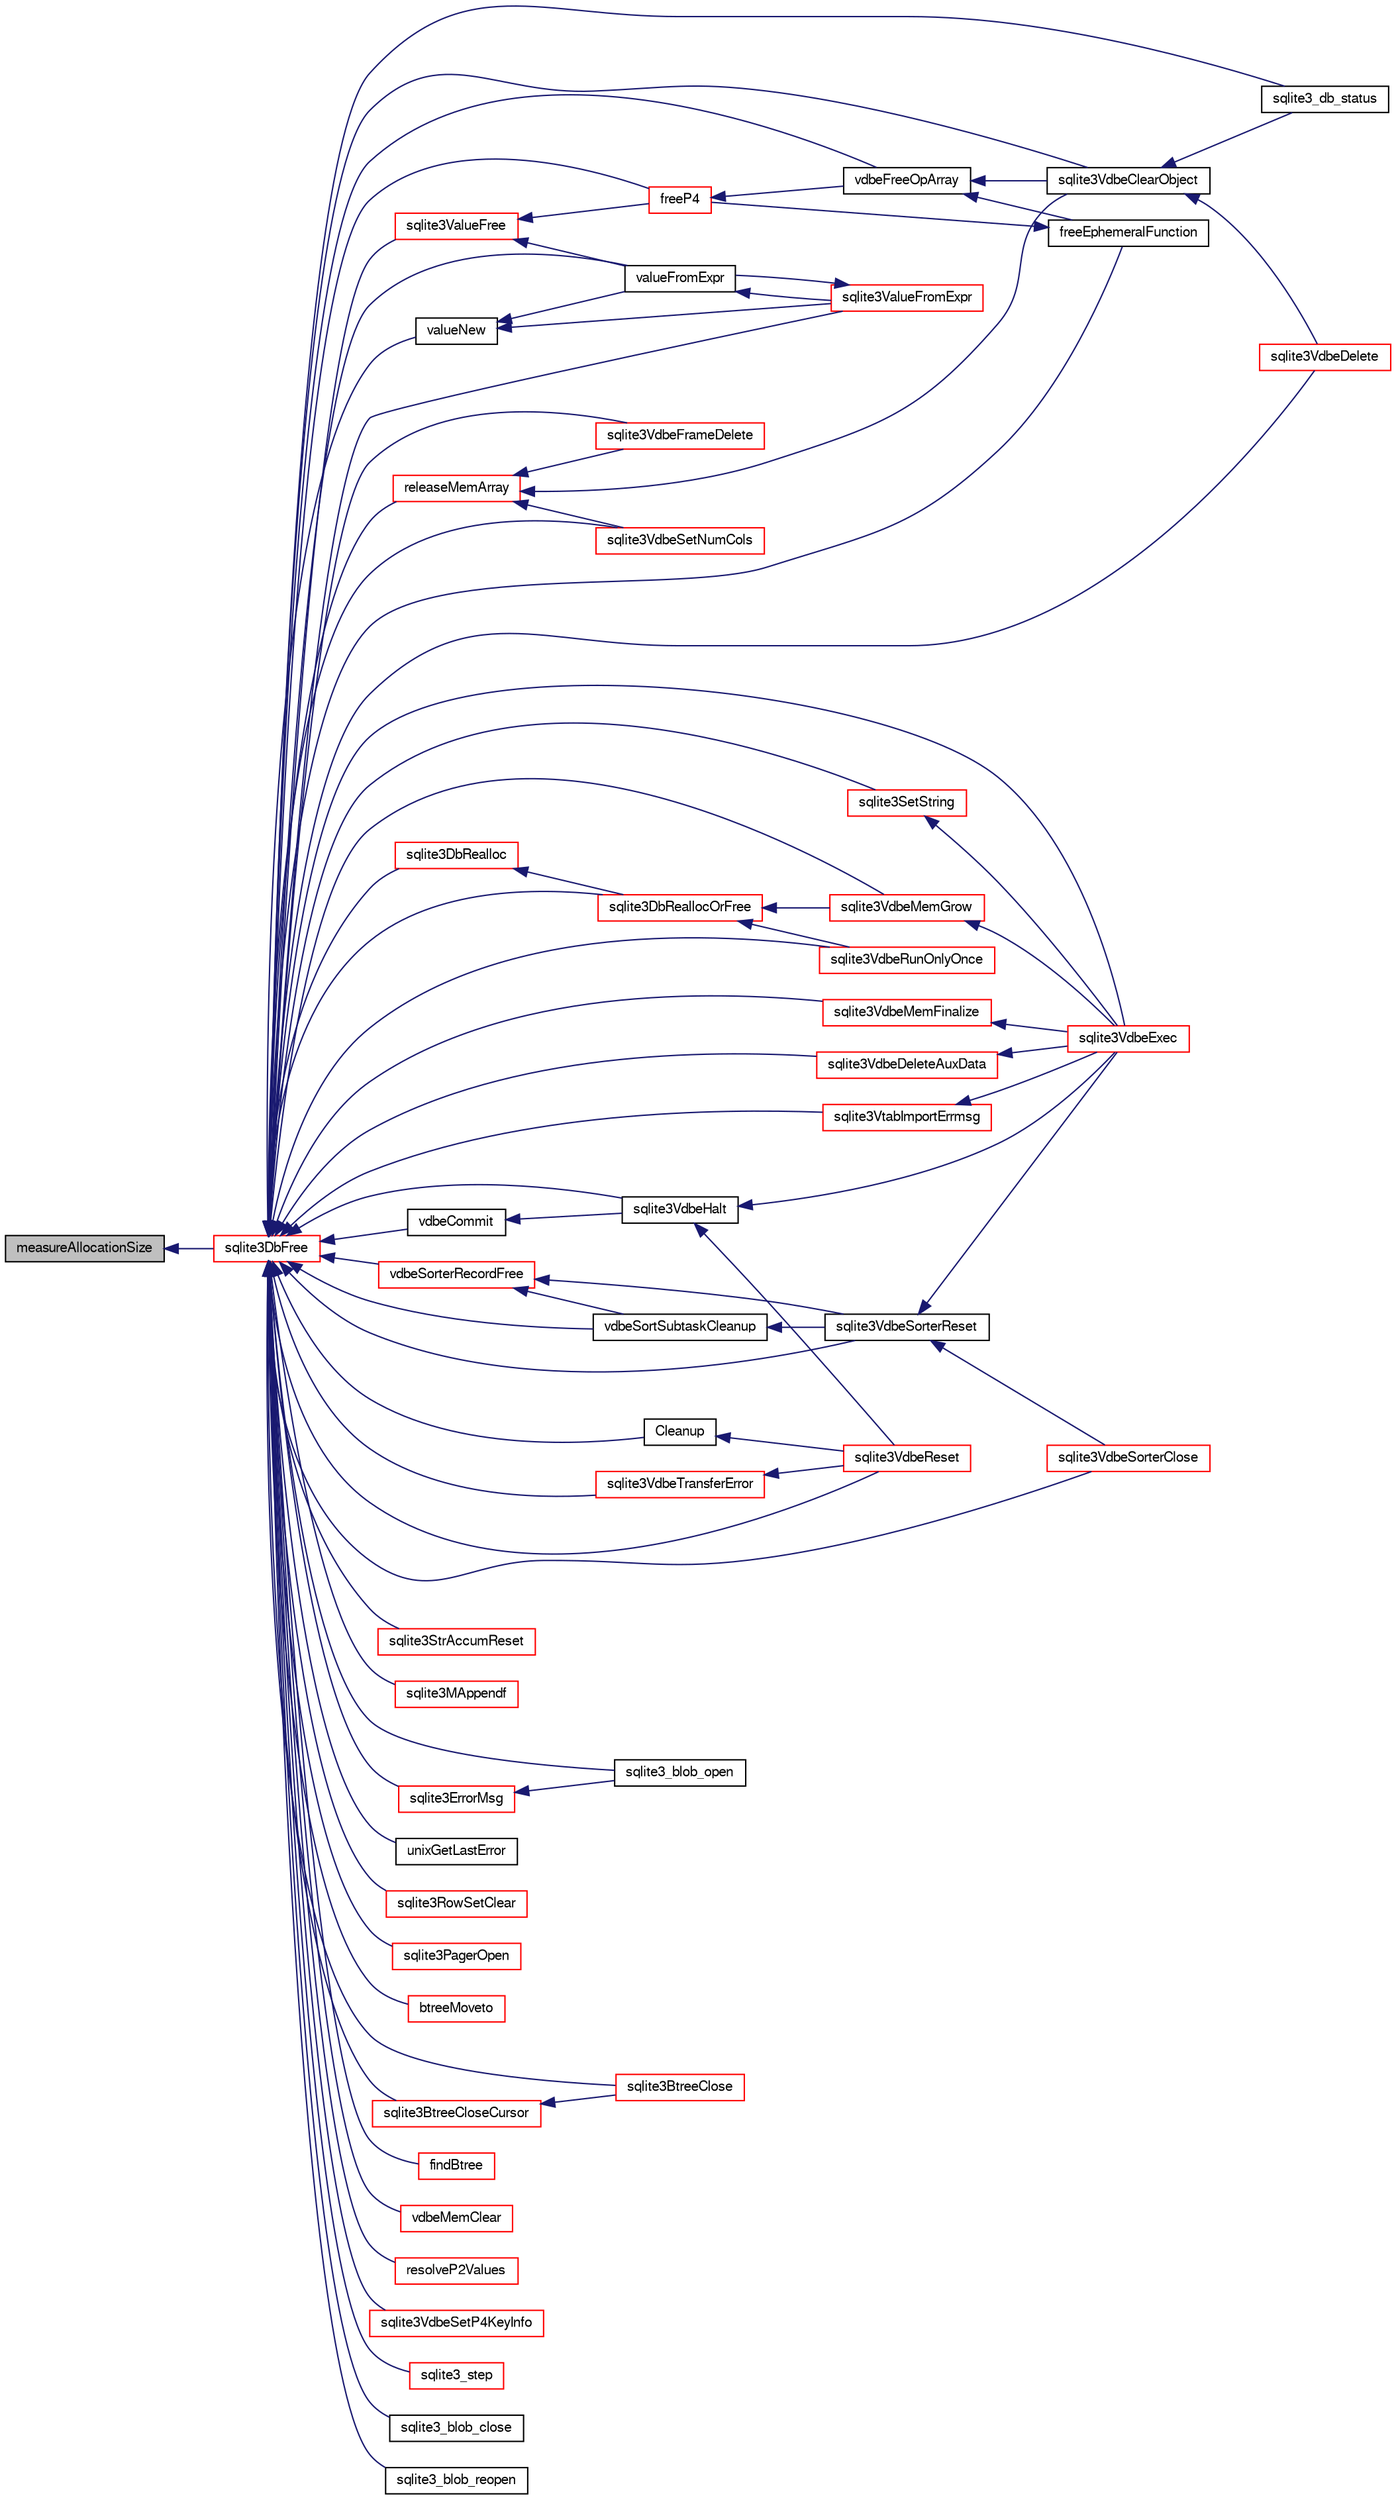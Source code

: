 digraph "measureAllocationSize"
{
  edge [fontname="FreeSans",fontsize="10",labelfontname="FreeSans",labelfontsize="10"];
  node [fontname="FreeSans",fontsize="10",shape=record];
  rankdir="LR";
  Node164132 [label="measureAllocationSize",height=0.2,width=0.4,color="black", fillcolor="grey75", style="filled", fontcolor="black"];
  Node164132 -> Node164133 [dir="back",color="midnightblue",fontsize="10",style="solid",fontname="FreeSans"];
  Node164133 [label="sqlite3DbFree",height=0.2,width=0.4,color="red", fillcolor="white", style="filled",URL="$sqlite3_8c.html#ac70ab821a6607b4a1b909582dc37a069"];
  Node164133 -> Node164134 [dir="back",color="midnightblue",fontsize="10",style="solid",fontname="FreeSans"];
  Node164134 [label="sqlite3_db_status",height=0.2,width=0.4,color="black", fillcolor="white", style="filled",URL="$sqlite3_8h.html#ab64e8333313ee2e44116842711818940"];
  Node164133 -> Node164135 [dir="back",color="midnightblue",fontsize="10",style="solid",fontname="FreeSans"];
  Node164135 [label="sqlite3DbRealloc",height=0.2,width=0.4,color="red", fillcolor="white", style="filled",URL="$sqlite3_8c.html#ae028f4902a9d29bcaf310ff289ee87dc"];
  Node164135 -> Node164136 [dir="back",color="midnightblue",fontsize="10",style="solid",fontname="FreeSans"];
  Node164136 [label="sqlite3DbReallocOrFree",height=0.2,width=0.4,color="red", fillcolor="white", style="filled",URL="$sqlite3_8c.html#a532a9fd62eeb46b61885a0fff075231c"];
  Node164136 -> Node164137 [dir="back",color="midnightblue",fontsize="10",style="solid",fontname="FreeSans"];
  Node164137 [label="sqlite3VdbeMemGrow",height=0.2,width=0.4,color="red", fillcolor="white", style="filled",URL="$sqlite3_8c.html#aba753c9690ae0ba31b5100945cf29447"];
  Node164137 -> Node164147 [dir="back",color="midnightblue",fontsize="10",style="solid",fontname="FreeSans"];
  Node164147 [label="sqlite3VdbeExec",height=0.2,width=0.4,color="red", fillcolor="white", style="filled",URL="$sqlite3_8c.html#a8ce40a614bdc56719c4d642b1e4dfb21"];
  Node164136 -> Node164967 [dir="back",color="midnightblue",fontsize="10",style="solid",fontname="FreeSans"];
  Node164967 [label="sqlite3VdbeRunOnlyOnce",height=0.2,width=0.4,color="red", fillcolor="white", style="filled",URL="$sqlite3_8c.html#a1b9289e501b3d6f3cdc0a25f97445c6d"];
  Node164133 -> Node164136 [dir="back",color="midnightblue",fontsize="10",style="solid",fontname="FreeSans"];
  Node164133 -> Node164638 [dir="back",color="midnightblue",fontsize="10",style="solid",fontname="FreeSans"];
  Node164638 [label="sqlite3SetString",height=0.2,width=0.4,color="red", fillcolor="white", style="filled",URL="$sqlite3_8c.html#aad368822484a1ceae010a829e27454ae"];
  Node164638 -> Node164147 [dir="back",color="midnightblue",fontsize="10",style="solid",fontname="FreeSans"];
  Node164133 -> Node165011 [dir="back",color="midnightblue",fontsize="10",style="solid",fontname="FreeSans"];
  Node165011 [label="sqlite3StrAccumReset",height=0.2,width=0.4,color="red", fillcolor="white", style="filled",URL="$sqlite3_8c.html#ad7e70f4ec9d2fa3a63a371e2c7c555d8"];
  Node164133 -> Node164661 [dir="back",color="midnightblue",fontsize="10",style="solid",fontname="FreeSans"];
  Node164661 [label="sqlite3MAppendf",height=0.2,width=0.4,color="red", fillcolor="white", style="filled",URL="$sqlite3_8c.html#a43b33971f250cf38164a84f751057bce"];
  Node164133 -> Node164674 [dir="back",color="midnightblue",fontsize="10",style="solid",fontname="FreeSans"];
  Node164674 [label="sqlite3ErrorMsg",height=0.2,width=0.4,color="red", fillcolor="white", style="filled",URL="$sqlite3_8c.html#aee2798e173651adae0f9c85469f3457d"];
  Node164674 -> Node164169 [dir="back",color="midnightblue",fontsize="10",style="solid",fontname="FreeSans"];
  Node164169 [label="sqlite3_blob_open",height=0.2,width=0.4,color="black", fillcolor="white", style="filled",URL="$sqlite3_8h.html#adb8ad839a5bdd62a43785132bc7dd518"];
  Node164133 -> Node164732 [dir="back",color="midnightblue",fontsize="10",style="solid",fontname="FreeSans"];
  Node164732 [label="unixGetLastError",height=0.2,width=0.4,color="black", fillcolor="white", style="filled",URL="$sqlite3_8c.html#aed1e42f49d74b419c3c85b559dd61240"];
  Node164133 -> Node165012 [dir="back",color="midnightblue",fontsize="10",style="solid",fontname="FreeSans"];
  Node165012 [label="sqlite3RowSetClear",height=0.2,width=0.4,color="red", fillcolor="white", style="filled",URL="$sqlite3_8c.html#ae153de0cd969511a607e26deeca80342"];
  Node164133 -> Node164422 [dir="back",color="midnightblue",fontsize="10",style="solid",fontname="FreeSans"];
  Node164422 [label="sqlite3PagerOpen",height=0.2,width=0.4,color="red", fillcolor="white", style="filled",URL="$sqlite3_8c.html#a5b4a74e8a1754922c482b7af19b30611"];
  Node164133 -> Node164489 [dir="back",color="midnightblue",fontsize="10",style="solid",fontname="FreeSans"];
  Node164489 [label="btreeMoveto",height=0.2,width=0.4,color="red", fillcolor="white", style="filled",URL="$sqlite3_8c.html#a13481d732f5bb516f599d16a428034c4"];
  Node164133 -> Node164478 [dir="back",color="midnightblue",fontsize="10",style="solid",fontname="FreeSans"];
  Node164478 [label="sqlite3BtreeClose",height=0.2,width=0.4,color="red", fillcolor="white", style="filled",URL="$sqlite3_8c.html#a729b65009b66a99200496b09c124df01"];
  Node164133 -> Node164543 [dir="back",color="midnightblue",fontsize="10",style="solid",fontname="FreeSans"];
  Node164543 [label="sqlite3BtreeCloseCursor",height=0.2,width=0.4,color="red", fillcolor="white", style="filled",URL="$sqlite3_8c.html#a7f494da0a512d247d690d6bc19397791"];
  Node164543 -> Node164478 [dir="back",color="midnightblue",fontsize="10",style="solid",fontname="FreeSans"];
  Node164133 -> Node164349 [dir="back",color="midnightblue",fontsize="10",style="solid",fontname="FreeSans"];
  Node164349 [label="findBtree",height=0.2,width=0.4,color="red", fillcolor="white", style="filled",URL="$sqlite3_8c.html#ab4ee5743b77efd7f8832bf0b9315f973"];
  Node164133 -> Node164137 [dir="back",color="midnightblue",fontsize="10",style="solid",fontname="FreeSans"];
  Node164133 -> Node165060 [dir="back",color="midnightblue",fontsize="10",style="solid",fontname="FreeSans"];
  Node165060 [label="sqlite3VdbeMemFinalize",height=0.2,width=0.4,color="red", fillcolor="white", style="filled",URL="$sqlite3_8c.html#a2568220f48ddef81b1c43e401042d9d2"];
  Node165060 -> Node164147 [dir="back",color="midnightblue",fontsize="10",style="solid",fontname="FreeSans"];
  Node164133 -> Node165015 [dir="back",color="midnightblue",fontsize="10",style="solid",fontname="FreeSans"];
  Node165015 [label="vdbeMemClear",height=0.2,width=0.4,color="red", fillcolor="white", style="filled",URL="$sqlite3_8c.html#a489eef6e55ad0dadf67578726b935d12"];
  Node164133 -> Node164594 [dir="back",color="midnightblue",fontsize="10",style="solid",fontname="FreeSans"];
  Node164594 [label="valueNew",height=0.2,width=0.4,color="black", fillcolor="white", style="filled",URL="$sqlite3_8c.html#a8c46710c4ab586edb377b565c6ba46bf"];
  Node164594 -> Node164595 [dir="back",color="midnightblue",fontsize="10",style="solid",fontname="FreeSans"];
  Node164595 [label="valueFromExpr",height=0.2,width=0.4,color="black", fillcolor="white", style="filled",URL="$sqlite3_8c.html#a08f91b27c0189e8b5bcdea6537466b7c"];
  Node164595 -> Node164596 [dir="back",color="midnightblue",fontsize="10",style="solid",fontname="FreeSans"];
  Node164596 [label="sqlite3ValueFromExpr",height=0.2,width=0.4,color="red", fillcolor="white", style="filled",URL="$sqlite3_8c.html#af103c812684544760641a1cd4d9745df"];
  Node164596 -> Node164595 [dir="back",color="midnightblue",fontsize="10",style="solid",fontname="FreeSans"];
  Node164594 -> Node164596 [dir="back",color="midnightblue",fontsize="10",style="solid",fontname="FreeSans"];
  Node164133 -> Node164595 [dir="back",color="midnightblue",fontsize="10",style="solid",fontname="FreeSans"];
  Node164133 -> Node164596 [dir="back",color="midnightblue",fontsize="10",style="solid",fontname="FreeSans"];
  Node164133 -> Node165023 [dir="back",color="midnightblue",fontsize="10",style="solid",fontname="FreeSans"];
  Node165023 [label="sqlite3ValueFree",height=0.2,width=0.4,color="red", fillcolor="white", style="filled",URL="$sqlite3_8c.html#afeed84c3f344a833d15c7209265dc520"];
  Node165023 -> Node164595 [dir="back",color="midnightblue",fontsize="10",style="solid",fontname="FreeSans"];
  Node165023 -> Node165024 [dir="back",color="midnightblue",fontsize="10",style="solid",fontname="FreeSans"];
  Node165024 [label="freeP4",height=0.2,width=0.4,color="red", fillcolor="white", style="filled",URL="$sqlite3_8c.html#aa1ec8debef2a9be5fe36a3082fd3e0f9"];
  Node165024 -> Node165025 [dir="back",color="midnightblue",fontsize="10",style="solid",fontname="FreeSans"];
  Node165025 [label="vdbeFreeOpArray",height=0.2,width=0.4,color="black", fillcolor="white", style="filled",URL="$sqlite3_8c.html#affa26b190a34b8772c3f4a4d06866c50"];
  Node165025 -> Node165026 [dir="back",color="midnightblue",fontsize="10",style="solid",fontname="FreeSans"];
  Node165026 [label="freeEphemeralFunction",height=0.2,width=0.4,color="black", fillcolor="white", style="filled",URL="$sqlite3_8c.html#ace0a45aad803937290f5495906773bc4"];
  Node165026 -> Node165024 [dir="back",color="midnightblue",fontsize="10",style="solid",fontname="FreeSans"];
  Node165025 -> Node165027 [dir="back",color="midnightblue",fontsize="10",style="solid",fontname="FreeSans"];
  Node165027 [label="sqlite3VdbeClearObject",height=0.2,width=0.4,color="black", fillcolor="white", style="filled",URL="$sqlite3_8c.html#aa36c8bd3814c4923416d35ef3454f979"];
  Node165027 -> Node164134 [dir="back",color="midnightblue",fontsize="10",style="solid",fontname="FreeSans"];
  Node165027 -> Node165028 [dir="back",color="midnightblue",fontsize="10",style="solid",fontname="FreeSans"];
  Node165028 [label="sqlite3VdbeDelete",height=0.2,width=0.4,color="red", fillcolor="white", style="filled",URL="$sqlite3_8c.html#ace82a1f75873a6609067d0f572120e47"];
  Node164133 -> Node164967 [dir="back",color="midnightblue",fontsize="10",style="solid",fontname="FreeSans"];
  Node164133 -> Node164517 [dir="back",color="midnightblue",fontsize="10",style="solid",fontname="FreeSans"];
  Node164517 [label="resolveP2Values",height=0.2,width=0.4,color="red", fillcolor="white", style="filled",URL="$sqlite3_8c.html#a9aa9c7da468f7325e427e599812b92ab"];
  Node164133 -> Node165026 [dir="back",color="midnightblue",fontsize="10",style="solid",fontname="FreeSans"];
  Node164133 -> Node165024 [dir="back",color="midnightblue",fontsize="10",style="solid",fontname="FreeSans"];
  Node164133 -> Node165025 [dir="back",color="midnightblue",fontsize="10",style="solid",fontname="FreeSans"];
  Node164133 -> Node164600 [dir="back",color="midnightblue",fontsize="10",style="solid",fontname="FreeSans"];
  Node164600 [label="sqlite3VdbeSetP4KeyInfo",height=0.2,width=0.4,color="red", fillcolor="white", style="filled",URL="$sqlite3_8c.html#a342090b36fbf7fdace2a23b8efca030c"];
  Node164133 -> Node165032 [dir="back",color="midnightblue",fontsize="10",style="solid",fontname="FreeSans"];
  Node165032 [label="releaseMemArray",height=0.2,width=0.4,color="red", fillcolor="white", style="filled",URL="$sqlite3_8c.html#a321ef1ead88ab0c4c636971ae5cc9778"];
  Node165032 -> Node164480 [dir="back",color="midnightblue",fontsize="10",style="solid",fontname="FreeSans"];
  Node164480 [label="sqlite3VdbeFrameDelete",height=0.2,width=0.4,color="red", fillcolor="white", style="filled",URL="$sqlite3_8c.html#adb3773fdfb1685857e28891f76365900"];
  Node165032 -> Node165033 [dir="back",color="midnightblue",fontsize="10",style="solid",fontname="FreeSans"];
  Node165033 [label="sqlite3VdbeSetNumCols",height=0.2,width=0.4,color="red", fillcolor="white", style="filled",URL="$sqlite3_8c.html#a3d1d64e925572ff37fec8682e1224ff1"];
  Node165032 -> Node165027 [dir="back",color="midnightblue",fontsize="10",style="solid",fontname="FreeSans"];
  Node164133 -> Node164480 [dir="back",color="midnightblue",fontsize="10",style="solid",fontname="FreeSans"];
  Node164133 -> Node165061 [dir="back",color="midnightblue",fontsize="10",style="solid",fontname="FreeSans"];
  Node165061 [label="Cleanup",height=0.2,width=0.4,color="black", fillcolor="white", style="filled",URL="$sqlite3_8c.html#ae3e0dbf7ac3255e91d16cd24fd2c2b1d"];
  Node165061 -> Node164364 [dir="back",color="midnightblue",fontsize="10",style="solid",fontname="FreeSans"];
  Node164364 [label="sqlite3VdbeReset",height=0.2,width=0.4,color="red", fillcolor="white", style="filled",URL="$sqlite3_8c.html#a315a913742f7267f90d46d41446353b1"];
  Node164133 -> Node165033 [dir="back",color="midnightblue",fontsize="10",style="solid",fontname="FreeSans"];
  Node164133 -> Node164432 [dir="back",color="midnightblue",fontsize="10",style="solid",fontname="FreeSans"];
  Node164432 [label="vdbeCommit",height=0.2,width=0.4,color="black", fillcolor="white", style="filled",URL="$sqlite3_8c.html#a5d7f1e0625451b987728f600cfe1b92d"];
  Node164432 -> Node164363 [dir="back",color="midnightblue",fontsize="10",style="solid",fontname="FreeSans"];
  Node164363 [label="sqlite3VdbeHalt",height=0.2,width=0.4,color="black", fillcolor="white", style="filled",URL="$sqlite3_8c.html#a8d1d99703d999190fbc35ecc981cb709"];
  Node164363 -> Node164364 [dir="back",color="midnightblue",fontsize="10",style="solid",fontname="FreeSans"];
  Node164363 -> Node164147 [dir="back",color="midnightblue",fontsize="10",style="solid",fontname="FreeSans"];
  Node164133 -> Node164363 [dir="back",color="midnightblue",fontsize="10",style="solid",fontname="FreeSans"];
  Node164133 -> Node164625 [dir="back",color="midnightblue",fontsize="10",style="solid",fontname="FreeSans"];
  Node164625 [label="sqlite3VdbeTransferError",height=0.2,width=0.4,color="red", fillcolor="white", style="filled",URL="$sqlite3_8c.html#aaf4a567b51602bb6d7bb150e6c72de69"];
  Node164625 -> Node164364 [dir="back",color="midnightblue",fontsize="10",style="solid",fontname="FreeSans"];
  Node164133 -> Node164364 [dir="back",color="midnightblue",fontsize="10",style="solid",fontname="FreeSans"];
  Node164133 -> Node165062 [dir="back",color="midnightblue",fontsize="10",style="solid",fontname="FreeSans"];
  Node165062 [label="sqlite3VdbeDeleteAuxData",height=0.2,width=0.4,color="red", fillcolor="white", style="filled",URL="$sqlite3_8c.html#ae1d81e055629bfc3fc26f22f51cd5941"];
  Node165062 -> Node164147 [dir="back",color="midnightblue",fontsize="10",style="solid",fontname="FreeSans"];
  Node164133 -> Node165027 [dir="back",color="midnightblue",fontsize="10",style="solid",fontname="FreeSans"];
  Node164133 -> Node165028 [dir="back",color="midnightblue",fontsize="10",style="solid",fontname="FreeSans"];
  Node164133 -> Node165063 [dir="back",color="midnightblue",fontsize="10",style="solid",fontname="FreeSans"];
  Node165063 [label="sqlite3VtabImportErrmsg",height=0.2,width=0.4,color="red", fillcolor="white", style="filled",URL="$sqlite3_8c.html#a96aa708448f6afa640d78b17471c4493"];
  Node165063 -> Node164147 [dir="back",color="midnightblue",fontsize="10",style="solid",fontname="FreeSans"];
  Node164133 -> Node164149 [dir="back",color="midnightblue",fontsize="10",style="solid",fontname="FreeSans"];
  Node164149 [label="sqlite3_step",height=0.2,width=0.4,color="red", fillcolor="white", style="filled",URL="$sqlite3_8h.html#ac1e491ce36b7471eb28387f7d3c74334"];
  Node164133 -> Node164147 [dir="back",color="midnightblue",fontsize="10",style="solid",fontname="FreeSans"];
  Node164133 -> Node164169 [dir="back",color="midnightblue",fontsize="10",style="solid",fontname="FreeSans"];
  Node164133 -> Node164367 [dir="back",color="midnightblue",fontsize="10",style="solid",fontname="FreeSans"];
  Node164367 [label="sqlite3_blob_close",height=0.2,width=0.4,color="black", fillcolor="white", style="filled",URL="$sqlite3_8h.html#a8885ae884821e14e1e4501183c5833d6"];
  Node164133 -> Node164170 [dir="back",color="midnightblue",fontsize="10",style="solid",fontname="FreeSans"];
  Node164170 [label="sqlite3_blob_reopen",height=0.2,width=0.4,color="black", fillcolor="white", style="filled",URL="$sqlite3_8h.html#abc77c24fdc0150138490359a94360f7e"];
  Node164133 -> Node165065 [dir="back",color="midnightblue",fontsize="10",style="solid",fontname="FreeSans"];
  Node165065 [label="vdbeSorterRecordFree",height=0.2,width=0.4,color="red", fillcolor="white", style="filled",URL="$sqlite3_8c.html#a5f08df9af03994aeeefdf419c66510d6"];
  Node165065 -> Node164552 [dir="back",color="midnightblue",fontsize="10",style="solid",fontname="FreeSans"];
  Node164552 [label="vdbeSortSubtaskCleanup",height=0.2,width=0.4,color="black", fillcolor="white", style="filled",URL="$sqlite3_8c.html#abc8ce4c3ef58cc10f5b27642aab32b30"];
  Node164552 -> Node164553 [dir="back",color="midnightblue",fontsize="10",style="solid",fontname="FreeSans"];
  Node164553 [label="sqlite3VdbeSorterReset",height=0.2,width=0.4,color="black", fillcolor="white", style="filled",URL="$sqlite3_8c.html#a5dc239f845e793a82dd1d60ed3ed9c09"];
  Node164553 -> Node164147 [dir="back",color="midnightblue",fontsize="10",style="solid",fontname="FreeSans"];
  Node164553 -> Node164554 [dir="back",color="midnightblue",fontsize="10",style="solid",fontname="FreeSans"];
  Node164554 [label="sqlite3VdbeSorterClose",height=0.2,width=0.4,color="red", fillcolor="white", style="filled",URL="$sqlite3_8c.html#a787fa9e9800f8ae4ef3fa11044ed1ac9"];
  Node165065 -> Node164553 [dir="back",color="midnightblue",fontsize="10",style="solid",fontname="FreeSans"];
  Node164133 -> Node164552 [dir="back",color="midnightblue",fontsize="10",style="solid",fontname="FreeSans"];
  Node164133 -> Node164553 [dir="back",color="midnightblue",fontsize="10",style="solid",fontname="FreeSans"];
  Node164133 -> Node164554 [dir="back",color="midnightblue",fontsize="10",style="solid",fontname="FreeSans"];
}

